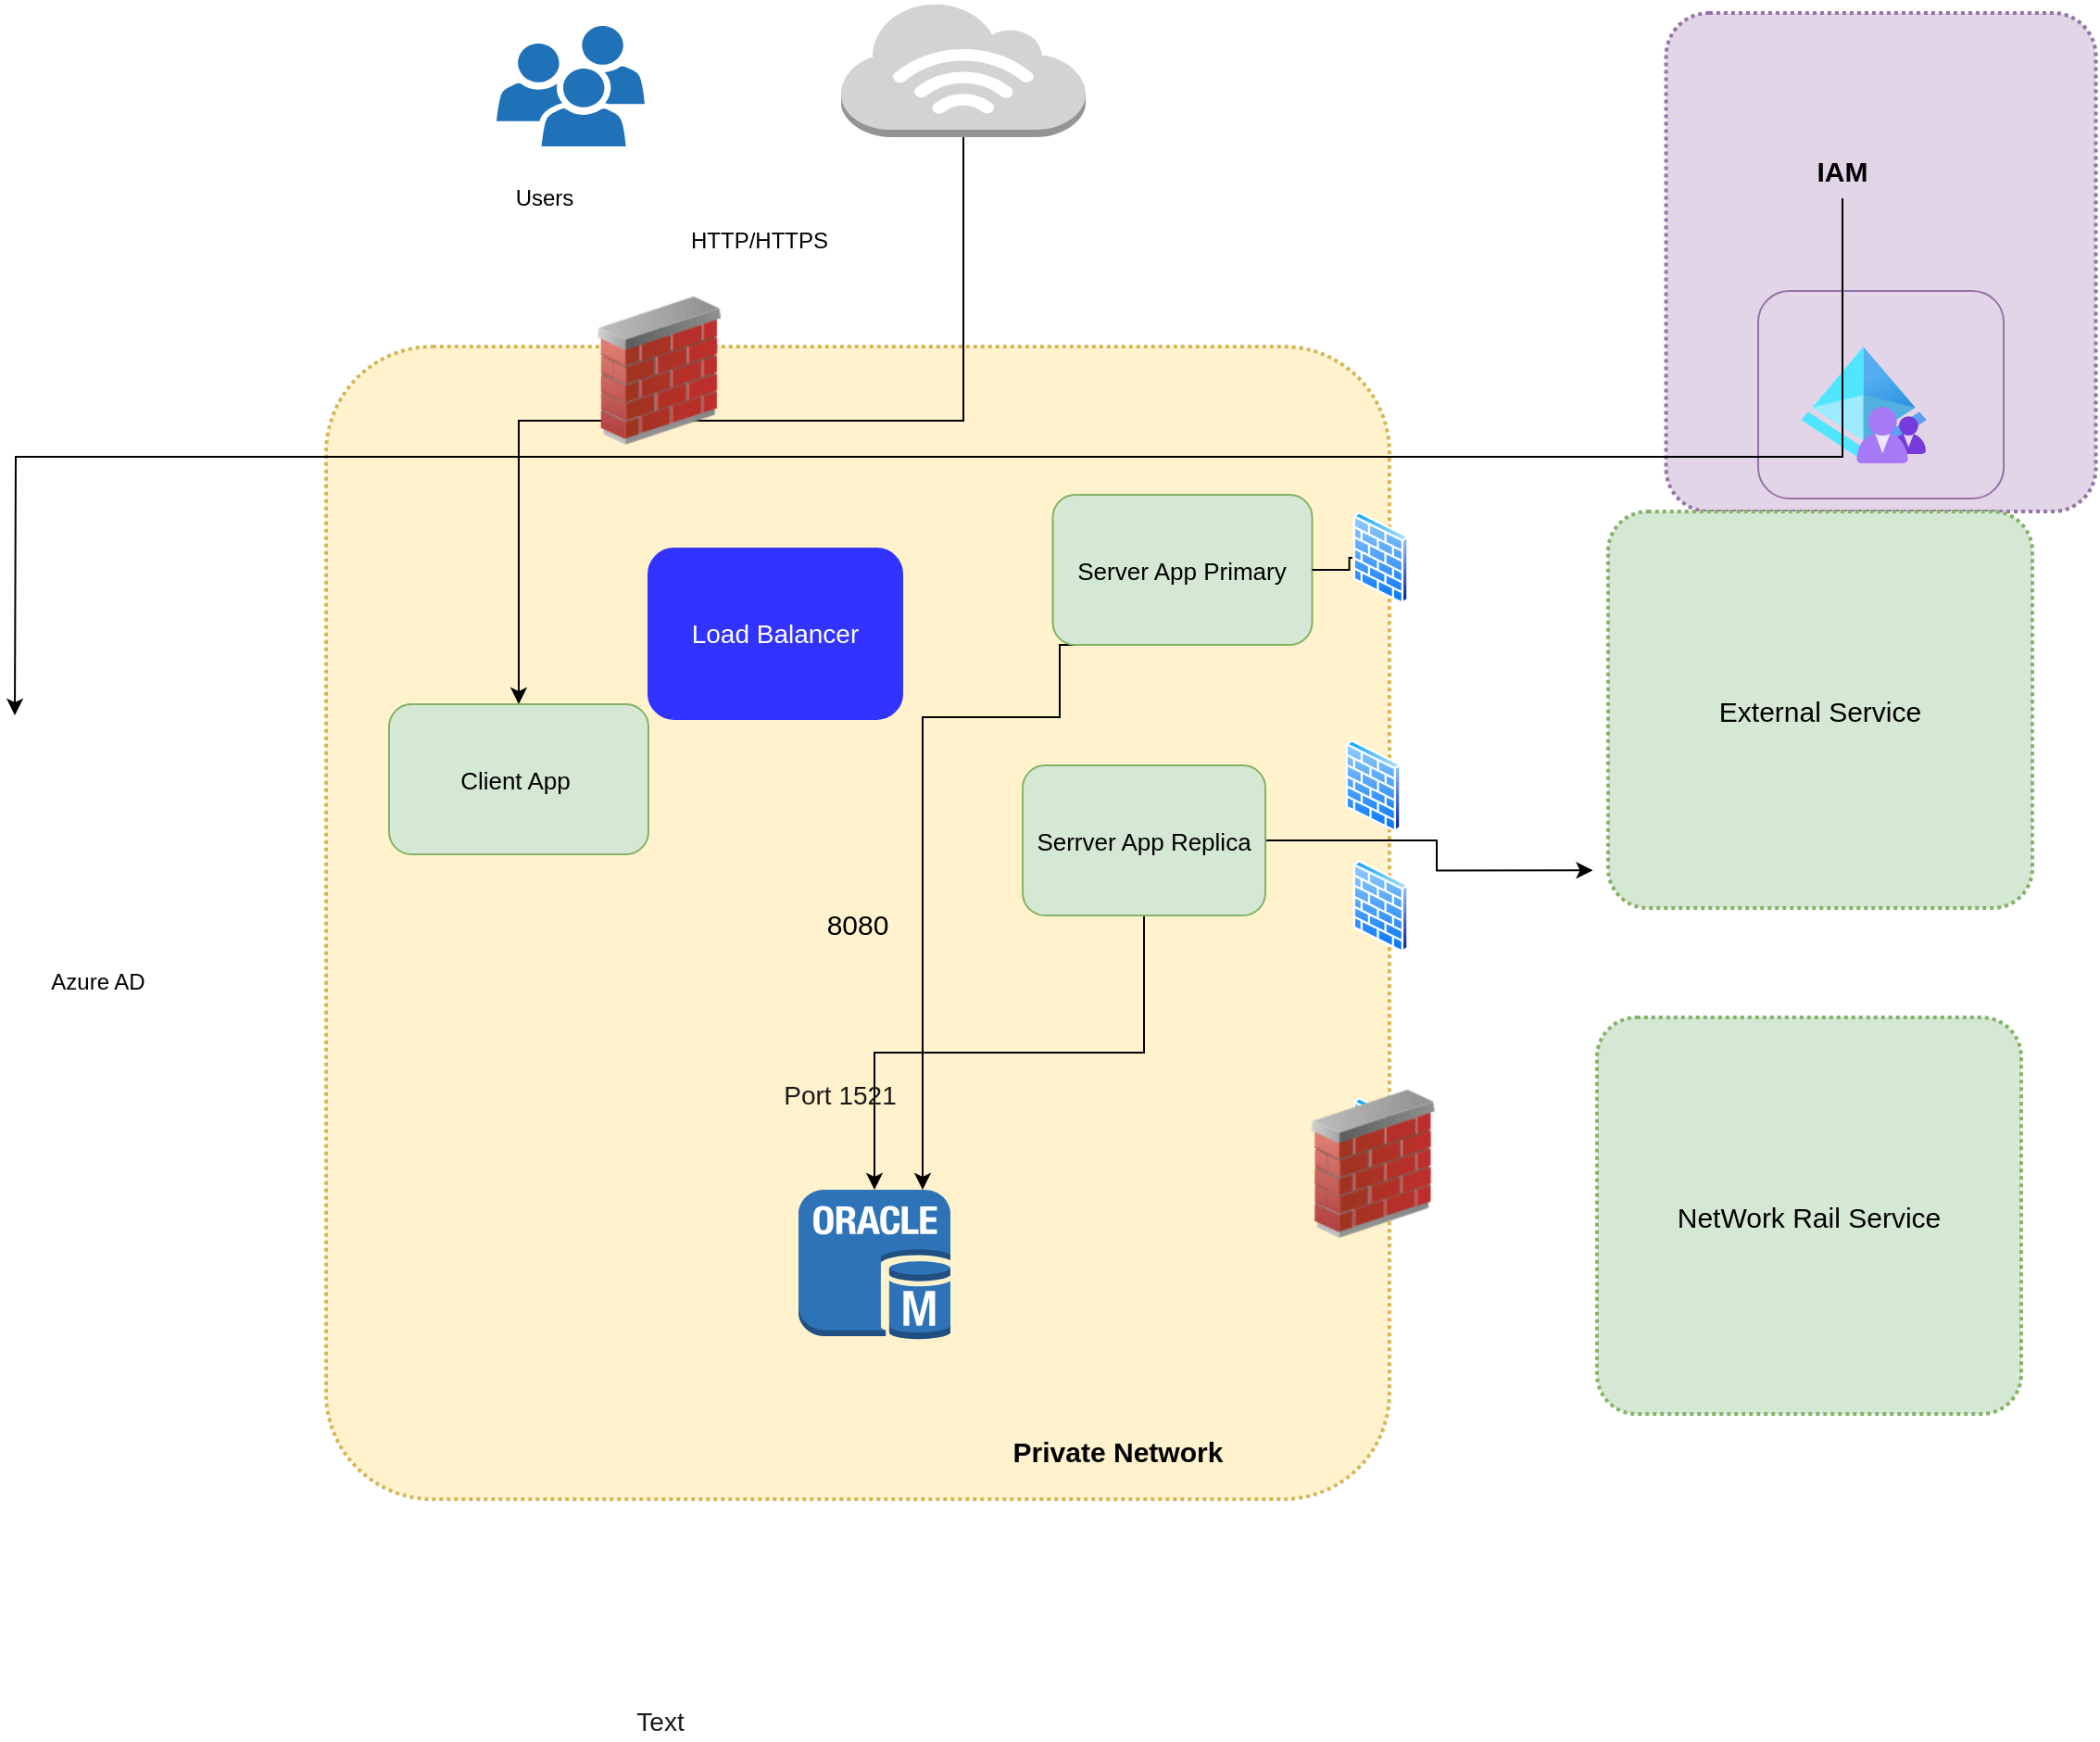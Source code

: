 <mxfile version="20.2.3" type="github">
  <diagram id="acxa5NJDLD4ZQxCAVEPU" name="Page-1">
    <mxGraphModel dx="2272" dy="1951" grid="0" gridSize="10" guides="1" tooltips="1" connect="1" arrows="1" fold="1" page="1" pageScale="1" pageWidth="850" pageHeight="1100" math="0" shadow="0">
      <root>
        <mxCell id="0" />
        <mxCell id="1" parent="0" />
        <mxCell id="VNWD2GZk7VGOJSlngK2N-64" value="" style="rounded=1;arcSize=10;dashed=1;fillColor=#e1d5e7;dashPattern=1 1;strokeWidth=2;fontSize=15;strokeColor=#9673a6;" vertex="1" parent="1">
          <mxGeometry x="706.26" y="-163" width="232" height="269" as="geometry" />
        </mxCell>
        <mxCell id="VNWD2GZk7VGOJSlngK2N-114" value="" style="rounded=1;whiteSpace=wrap;html=1;fontSize=15;fillColor=none;strokeColor=#9673a6;" vertex="1" parent="1">
          <mxGeometry x="756" y="-13" width="132.52" height="112" as="geometry" />
        </mxCell>
        <mxCell id="VNWD2GZk7VGOJSlngK2N-59" value="8080" style="rounded=1;arcSize=10;dashed=1;fillColor=#fff2cc;dashPattern=1 1;strokeWidth=2;fontSize=15;strokeColor=#d6b656;" vertex="1" parent="1">
          <mxGeometry x="-17" y="17" width="574" height="622" as="geometry" />
        </mxCell>
        <mxCell id="VNWD2GZk7VGOJSlngK2N-21" value="" style="sketch=0;pointerEvents=1;shadow=0;dashed=0;html=1;strokeColor=none;labelPosition=center;verticalLabelPosition=bottom;verticalAlign=top;outlineConnect=0;align=center;shape=mxgraph.office.users.users;fillColor=#2072B8;" vertex="1" parent="1">
          <mxGeometry x="75" y="-156" width="80" height="65" as="geometry" />
        </mxCell>
        <mxCell id="VNWD2GZk7VGOJSlngK2N-31" value="" style="aspect=fixed;html=1;points=[];align=center;image;fontSize=12;image=img/lib/azure2/identity/Azure_AD_B2C.svg;" vertex="1" parent="1">
          <mxGeometry x="779.04" y="17" width="67.92" height="63" as="geometry" />
        </mxCell>
        <mxCell id="VNWD2GZk7VGOJSlngK2N-34" value="Azure AD" style="text;html=1;strokeColor=none;fillColor=none;align=center;verticalAlign=middle;whiteSpace=wrap;rounded=0;" vertex="1" parent="1">
          <mxGeometry x="-185" y="344.5" width="90" height="30" as="geometry" />
        </mxCell>
        <mxCell id="VNWD2GZk7VGOJSlngK2N-44" value="Users" style="text;html=1;strokeColor=none;fillColor=none;align=center;verticalAlign=middle;whiteSpace=wrap;rounded=0;" vertex="1" parent="1">
          <mxGeometry x="56" y="-78" width="90" height="30" as="geometry" />
        </mxCell>
        <mxCell id="VNWD2GZk7VGOJSlngK2N-52" value="Private Network" style="text;html=1;strokeColor=none;fillColor=none;align=center;verticalAlign=middle;whiteSpace=wrap;rounded=0;fontStyle=1;fontSize=15;" vertex="1" parent="1">
          <mxGeometry x="310" y="598" width="201" height="30" as="geometry" />
        </mxCell>
        <mxCell id="VNWD2GZk7VGOJSlngK2N-78" value="" style="outlineConnect=0;dashed=0;verticalLabelPosition=bottom;verticalAlign=top;align=center;html=1;shape=mxgraph.aws3.oracle_db_instance;fillColor=#2E73B8;gradientColor=none;fontSize=15;" vertex="1" parent="1">
          <mxGeometry x="238" y="472" width="82" height="81" as="geometry" />
        </mxCell>
        <mxCell id="VNWD2GZk7VGOJSlngK2N-113" style="edgeStyle=orthogonalEdgeStyle;rounded=0;orthogonalLoop=1;jettySize=auto;html=1;exitX=0.5;exitY=1;exitDx=0;exitDy=0;fontSize=13;" edge="1" parent="1">
          <mxGeometry relative="1" as="geometry">
            <mxPoint x="722.61" y="72" as="sourcePoint" />
            <mxPoint x="722.61" y="72" as="targetPoint" />
          </mxGeometry>
        </mxCell>
        <mxCell id="VNWD2GZk7VGOJSlngK2N-132" style="edgeStyle=orthogonalEdgeStyle;rounded=0;orthogonalLoop=1;jettySize=auto;html=1;exitX=0.5;exitY=1;exitDx=0;exitDy=0;fontSize=13;" edge="1" parent="1">
          <mxGeometry relative="1" as="geometry">
            <mxPoint x="431" y="191" as="sourcePoint" />
            <mxPoint x="431" y="191" as="targetPoint" />
          </mxGeometry>
        </mxCell>
        <mxCell id="VNWD2GZk7VGOJSlngK2N-134" style="edgeStyle=orthogonalEdgeStyle;rounded=0;orthogonalLoop=1;jettySize=auto;html=1;exitX=0.5;exitY=1;exitDx=0;exitDy=0;fontSize=13;" edge="1" parent="1">
          <mxGeometry relative="1" as="geometry">
            <mxPoint x="176" y="301" as="sourcePoint" />
            <mxPoint x="176" y="301" as="targetPoint" />
          </mxGeometry>
        </mxCell>
        <mxCell id="VNWD2GZk7VGOJSlngK2N-136" value="HTTP/HTTPS" style="text;html=1;strokeColor=none;fillColor=none;align=center;verticalAlign=middle;whiteSpace=wrap;rounded=0;" vertex="1" parent="1">
          <mxGeometry x="150" y="-55" width="134" height="30" as="geometry" />
        </mxCell>
        <mxCell id="VNWD2GZk7VGOJSlngK2N-140" value="&lt;font color=&quot;#ffffff&quot; style=&quot;font-size: 14px;&quot;&gt;Load Balancer&lt;/font&gt;" style="rounded=1;whiteSpace=wrap;html=1;fontSize=13;strokeColor=#3333FF;fillColor=#3333FF;" vertex="1" parent="1">
          <mxGeometry x="157" y="126" width="137" height="92" as="geometry" />
        </mxCell>
        <mxCell id="VNWD2GZk7VGOJSlngK2N-182" style="edgeStyle=orthogonalEdgeStyle;rounded=0;orthogonalLoop=1;jettySize=auto;html=1;exitX=0.25;exitY=1;exitDx=0;exitDy=0;fontSize=14;fontColor=#FFFFFF;" edge="1" parent="1" source="VNWD2GZk7VGOJSlngK2N-142" target="VNWD2GZk7VGOJSlngK2N-78">
          <mxGeometry relative="1" as="geometry">
            <Array as="points">
              <mxPoint x="379" y="217" />
              <mxPoint x="305" y="217" />
            </Array>
          </mxGeometry>
        </mxCell>
        <mxCell id="VNWD2GZk7VGOJSlngK2N-142" value="Server App Primary" style="rounded=1;whiteSpace=wrap;html=1;fontSize=13;strokeColor=#82b366;fillColor=#d5e8d4;" vertex="1" parent="1">
          <mxGeometry x="375.25" y="97" width="140" height="81" as="geometry" />
        </mxCell>
        <mxCell id="VNWD2GZk7VGOJSlngK2N-190" style="edgeStyle=orthogonalEdgeStyle;rounded=0;orthogonalLoop=1;jettySize=auto;html=1;exitX=1;exitY=0.5;exitDx=0;exitDy=0;entryX=-0.036;entryY=0.905;entryDx=0;entryDy=0;entryPerimeter=0;fontSize=14;fontColor=#FFFFFF;" edge="1" parent="1" source="VNWD2GZk7VGOJSlngK2N-145" target="VNWD2GZk7VGOJSlngK2N-160">
          <mxGeometry relative="1" as="geometry" />
        </mxCell>
        <mxCell id="VNWD2GZk7VGOJSlngK2N-223" style="edgeStyle=orthogonalEdgeStyle;rounded=0;orthogonalLoop=1;jettySize=auto;html=1;exitX=0.5;exitY=1;exitDx=0;exitDy=0;fontSize=14;fontColor=#1A1A1A;" edge="1" parent="1" source="VNWD2GZk7VGOJSlngK2N-145" target="VNWD2GZk7VGOJSlngK2N-78">
          <mxGeometry relative="1" as="geometry" />
        </mxCell>
        <mxCell id="VNWD2GZk7VGOJSlngK2N-145" value="Serrver App Replica" style="rounded=1;whiteSpace=wrap;html=1;fontSize=13;strokeColor=#82b366;fillColor=#d5e8d4;" vertex="1" parent="1">
          <mxGeometry x="359" y="243" width="131" height="81" as="geometry" />
        </mxCell>
        <mxCell id="VNWD2GZk7VGOJSlngK2N-192" style="edgeStyle=orthogonalEdgeStyle;rounded=0;orthogonalLoop=1;jettySize=auto;html=1;exitX=0.5;exitY=1;exitDx=0;exitDy=0;exitPerimeter=0;fontSize=14;fontColor=#FFFFFF;" edge="1" parent="1" source="VNWD2GZk7VGOJSlngK2N-155" target="VNWD2GZk7VGOJSlngK2N-218">
          <mxGeometry relative="1" as="geometry" />
        </mxCell>
        <mxCell id="VNWD2GZk7VGOJSlngK2N-155" value="" style="outlineConnect=0;dashed=0;verticalLabelPosition=bottom;verticalAlign=top;align=center;html=1;shape=mxgraph.aws3.internet_3;fillColor=#D2D3D3;gradientColor=none;fontSize=14;fontColor=#FFFFFF;strokeColor=#3333FF;" vertex="1" parent="1">
          <mxGeometry x="261" y="-169" width="132" height="73" as="geometry" />
        </mxCell>
        <mxCell id="VNWD2GZk7VGOJSlngK2N-160" value="External Service" style="rounded=1;arcSize=10;dashed=1;fillColor=#d5e8d4;dashPattern=1 1;strokeWidth=2;fontSize=15;strokeColor=#82b366;" vertex="1" parent="1">
          <mxGeometry x="675" y="106" width="229" height="214" as="geometry" />
        </mxCell>
        <mxCell id="VNWD2GZk7VGOJSlngK2N-162" value="IAM" style="text;html=1;strokeColor=none;fillColor=none;align=center;verticalAlign=middle;whiteSpace=wrap;rounded=0;fontStyle=1;fontSize=15;" vertex="1" parent="1">
          <mxGeometry x="701" y="-93" width="201" height="30" as="geometry" />
        </mxCell>
        <mxCell id="VNWD2GZk7VGOJSlngK2N-193" value="" style="aspect=fixed;perimeter=ellipsePerimeter;html=1;align=center;shadow=0;dashed=0;spacingTop=3;image;image=img/lib/active_directory/firewall.svg;fontSize=14;fontColor=#FFFFFF;strokeColor=#3333FF;fillColor=#3333FF;" vertex="1" parent="1">
          <mxGeometry x="150" width="30.5" height="50" as="geometry" />
        </mxCell>
        <mxCell id="VNWD2GZk7VGOJSlngK2N-201" value="" style="aspect=fixed;perimeter=ellipsePerimeter;html=1;align=center;shadow=0;dashed=0;spacingTop=3;image;image=img/lib/active_directory/firewall.svg;fontSize=14;fontColor=#FFFFFF;strokeColor=#3333FF;fillColor=#3333FF;" vertex="1" parent="1">
          <mxGeometry x="537" y="106" width="30.5" height="50" as="geometry" />
        </mxCell>
        <mxCell id="VNWD2GZk7VGOJSlngK2N-202" value="" style="edgeStyle=orthogonalEdgeStyle;rounded=0;orthogonalLoop=1;jettySize=auto;html=1;exitX=1;exitY=0.5;exitDx=0;exitDy=0;fontSize=14;fontColor=#FFFFFF;endArrow=none;" edge="1" parent="1" source="VNWD2GZk7VGOJSlngK2N-142" target="VNWD2GZk7VGOJSlngK2N-201">
          <mxGeometry relative="1" as="geometry">
            <mxPoint x="480.5" y="137.5" as="sourcePoint" />
            <mxPoint x="591" y="168" as="targetPoint" />
            <Array as="points" />
          </mxGeometry>
        </mxCell>
        <mxCell id="VNWD2GZk7VGOJSlngK2N-203" value="" style="aspect=fixed;perimeter=ellipsePerimeter;html=1;align=center;shadow=0;dashed=0;spacingTop=3;image;image=img/lib/active_directory/firewall.svg;fontSize=14;fontColor=#FFFFFF;strokeColor=#3333FF;fillColor=#3333FF;" vertex="1" parent="1">
          <mxGeometry x="537" y="294" width="30.5" height="50" as="geometry" />
        </mxCell>
        <mxCell id="VNWD2GZk7VGOJSlngK2N-206" value="" style="aspect=fixed;perimeter=ellipsePerimeter;html=1;align=center;shadow=0;dashed=0;spacingTop=3;image;image=img/lib/active_directory/firewall.svg;fontSize=14;fontColor=#FFFFFF;strokeColor=#3333FF;fillColor=#3333FF;" vertex="1" parent="1">
          <mxGeometry x="533" y="229" width="30.5" height="50" as="geometry" />
        </mxCell>
        <mxCell id="VNWD2GZk7VGOJSlngK2N-209" value="" style="aspect=fixed;perimeter=ellipsePerimeter;html=1;align=center;shadow=0;dashed=0;spacingTop=3;image;image=img/lib/active_directory/firewall.svg;fontSize=14;fontColor=#FFFFFF;strokeColor=#3333FF;fillColor=#3333FF;" vertex="1" parent="1">
          <mxGeometry x="537" y="422" width="30.5" height="50" as="geometry" />
        </mxCell>
        <mxCell id="VNWD2GZk7VGOJSlngK2N-210" value="Port 1521" style="text;html=1;strokeColor=none;fillColor=none;align=center;verticalAlign=middle;whiteSpace=wrap;rounded=0;fontSize=14;fontColor=#1A1A1A;" vertex="1" parent="1">
          <mxGeometry x="216" y="402" width="89" height="38" as="geometry" />
        </mxCell>
        <mxCell id="VNWD2GZk7VGOJSlngK2N-212" value="Text" style="text;html=1;align=center;verticalAlign=middle;resizable=0;points=[];autosize=1;strokeColor=none;fillColor=none;fontSize=14;fontColor=#1A1A1A;" vertex="1" parent="1">
          <mxGeometry x="143" y="749" width="40" height="20" as="geometry" />
        </mxCell>
        <mxCell id="VNWD2GZk7VGOJSlngK2N-213" value="" style="image;html=1;image=img/lib/clip_art/networking/Firewall_02_128x128.png;fontSize=14;fontColor=#1A1A1A;strokeColor=#3333FF;fillColor=#3333FF;" vertex="1" parent="1">
          <mxGeometry x="123" y="-10" width="80" height="80" as="geometry" />
        </mxCell>
        <mxCell id="VNWD2GZk7VGOJSlngK2N-217" value="" style="image;html=1;image=img/lib/clip_art/networking/Firewall_02_128x128.png;fontSize=14;fontColor=#1A1A1A;strokeColor=#3333FF;fillColor=#3333FF;" vertex="1" parent="1">
          <mxGeometry x="508.25" y="418" width="80" height="80" as="geometry" />
        </mxCell>
        <mxCell id="VNWD2GZk7VGOJSlngK2N-218" value="Client App&amp;nbsp;" style="rounded=1;whiteSpace=wrap;html=1;fontSize=13;strokeColor=#82b366;fillColor=#d5e8d4;" vertex="1" parent="1">
          <mxGeometry x="17" y="210" width="140" height="81" as="geometry" />
        </mxCell>
        <mxCell id="VNWD2GZk7VGOJSlngK2N-222" style="edgeStyle=orthogonalEdgeStyle;rounded=0;orthogonalLoop=1;jettySize=auto;html=1;exitX=0.5;exitY=1;exitDx=0;exitDy=0;fontSize=14;fontColor=#1A1A1A;" edge="1" parent="1" source="VNWD2GZk7VGOJSlngK2N-162">
          <mxGeometry relative="1" as="geometry">
            <mxPoint x="-185" y="216" as="targetPoint" />
          </mxGeometry>
        </mxCell>
        <mxCell id="VNWD2GZk7VGOJSlngK2N-224" value="NetWork Rail Service" style="rounded=1;arcSize=10;dashed=1;fillColor=#d5e8d4;dashPattern=1 1;strokeWidth=2;fontSize=15;strokeColor=#82b366;" vertex="1" parent="1">
          <mxGeometry x="669" y="379" width="229" height="214" as="geometry" />
        </mxCell>
      </root>
    </mxGraphModel>
  </diagram>
</mxfile>
